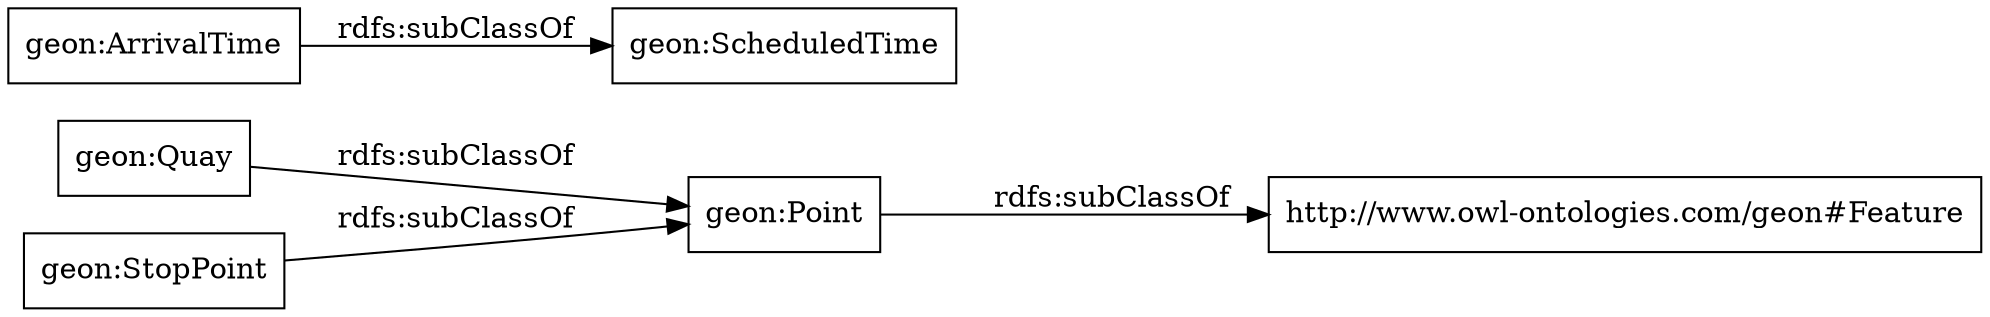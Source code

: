 digraph ar2dtool_diagram { 
rankdir=LR;
size="1000"
node [shape = rectangle, color="black"]; "geon:Quay" "geon:StopPoint" "geon:ArrivalTime" "geon:Point" "geon:ScheduledTime" "http://www.owl-ontologies.com/geon#Feature" ; /*classes style*/
	"geon:ArrivalTime" -> "geon:ScheduledTime" [ label = "rdfs:subClassOf" ];
	"geon:StopPoint" -> "geon:Point" [ label = "rdfs:subClassOf" ];
	"geon:Point" -> "http://www.owl-ontologies.com/geon#Feature" [ label = "rdfs:subClassOf" ];
	"geon:Quay" -> "geon:Point" [ label = "rdfs:subClassOf" ];

}
